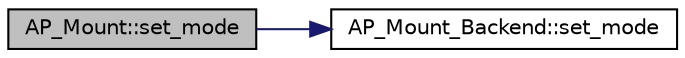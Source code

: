 digraph "AP_Mount::set_mode"
{
 // INTERACTIVE_SVG=YES
  edge [fontname="Helvetica",fontsize="10",labelfontname="Helvetica",labelfontsize="10"];
  node [fontname="Helvetica",fontsize="10",shape=record];
  rankdir="LR";
  Node1 [label="AP_Mount::set_mode",height=0.2,width=0.4,color="black", fillcolor="grey75", style="filled" fontcolor="black"];
  Node1 -> Node2 [color="midnightblue",fontsize="10",style="solid",fontname="Helvetica"];
  Node2 [label="AP_Mount_Backend::set_mode",height=0.2,width=0.4,color="black", fillcolor="white", style="filled",URL="$classAP__Mount__Backend.html#ab273144079249259a67641672a2067ad"];
}
